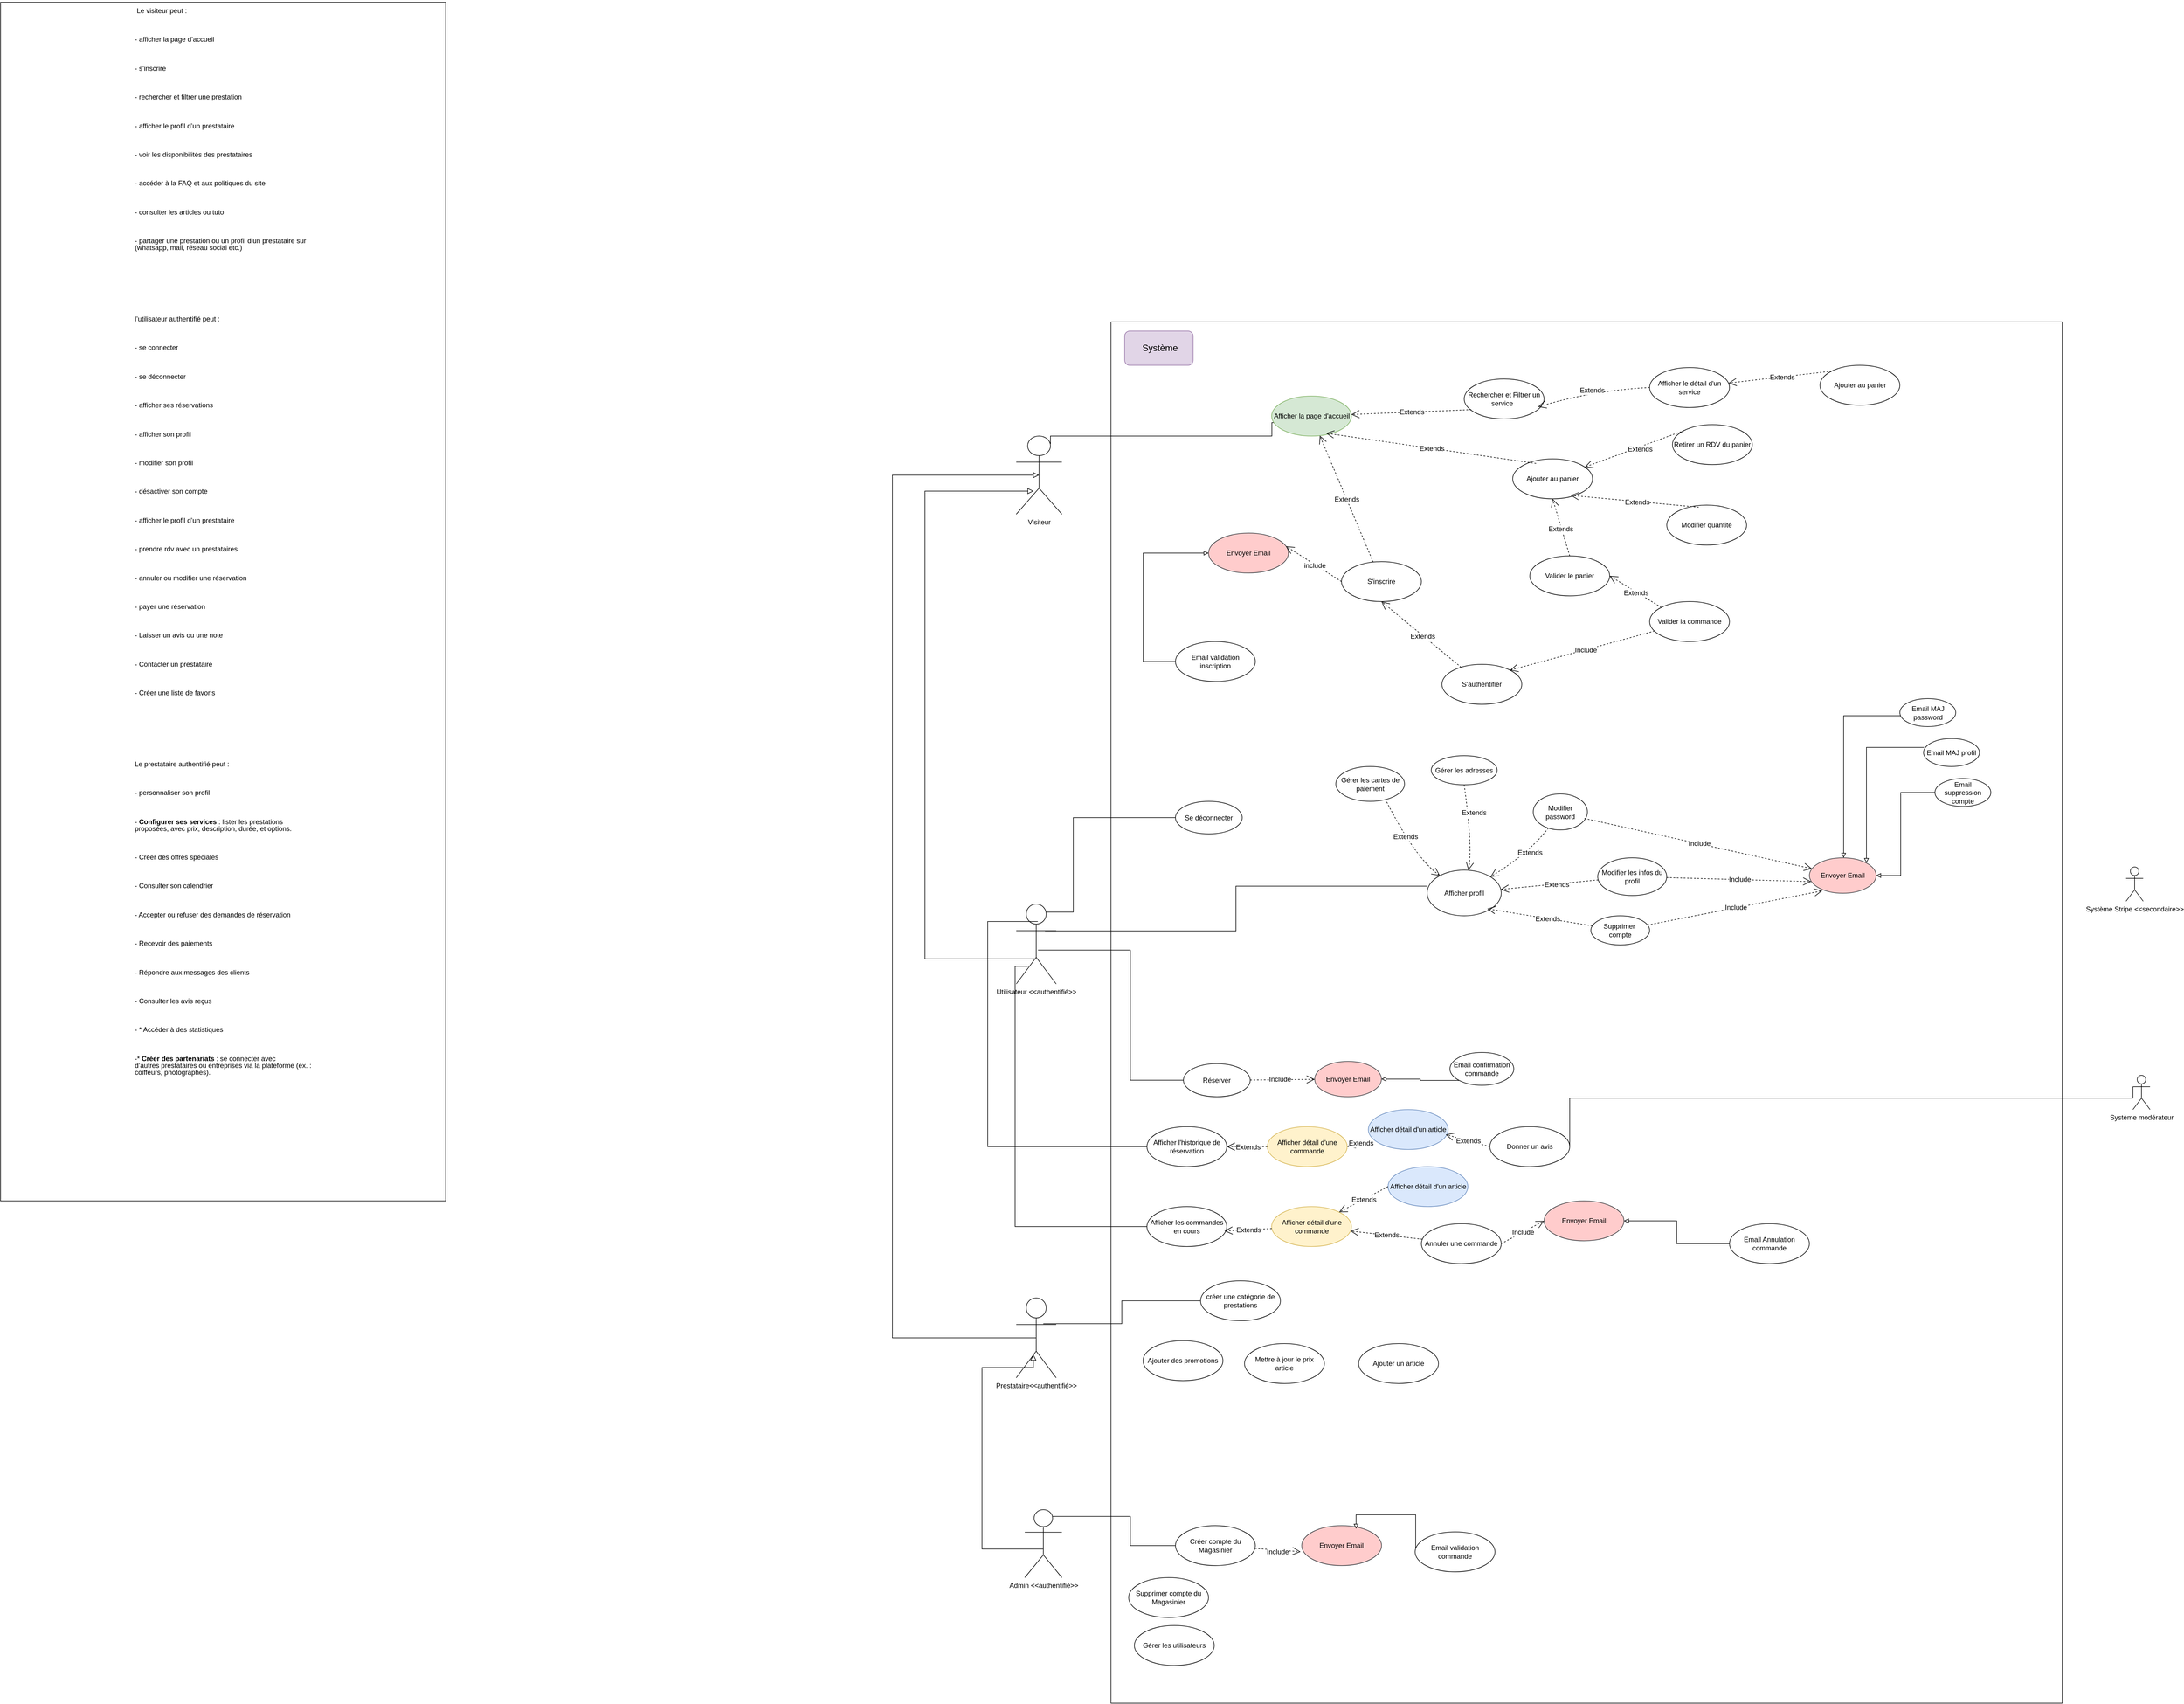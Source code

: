 <mxfile version="25.0.3">
  <diagram name="Page-1" id="6ZYqpIRizQXzz5DhEBzc">
    <mxGraphModel dx="5459" dy="2678" grid="1" gridSize="10" guides="1" tooltips="1" connect="1" arrows="1" fold="1" page="1" pageScale="1" pageWidth="827" pageHeight="1169" math="0" shadow="0">
      <root>
        <mxCell id="0" />
        <mxCell id="1" parent="0" />
        <mxCell id="JcrogjCkA5fSQEfnVnb9-1" value="Visiteur" style="shape=umlActor;verticalLabelPosition=bottom;verticalAlign=top;html=1;" parent="1" vertex="1">
          <mxGeometry x="-540" y="-400" width="80" height="137" as="geometry" />
        </mxCell>
        <mxCell id="JcrogjCkA5fSQEfnVnb9-2" style="edgeStyle=elbowEdgeStyle;rounded=0;orthogonalLoop=1;jettySize=auto;html=1;exitX=0.5;exitY=0.5;exitDx=0;exitDy=0;exitPerimeter=0;fontSize=12;startSize=8;endSize=8;endArrow=block;endFill=0;entryX=0.5;entryY=0.5;entryDx=0;entryDy=0;entryPerimeter=0;" parent="1" source="JcrogjCkA5fSQEfnVnb9-3" target="JcrogjCkA5fSQEfnVnb9-1" edge="1">
          <mxGeometry relative="1" as="geometry">
            <Array as="points">
              <mxPoint x="-757" y="259" />
            </Array>
          </mxGeometry>
        </mxCell>
        <mxCell id="JcrogjCkA5fSQEfnVnb9-3" value="Prestataire&amp;lt;&amp;lt;authentifié&amp;gt;&amp;gt;" style="shape=umlActor;verticalLabelPosition=bottom;verticalAlign=top;html=1;" parent="1" vertex="1">
          <mxGeometry x="-540" y="1110" width="70" height="140" as="geometry" />
        </mxCell>
        <mxCell id="JcrogjCkA5fSQEfnVnb9-4" value="Utilisateur &amp;lt;&amp;lt;authentifié&amp;gt;&amp;gt;" style="shape=umlActor;verticalLabelPosition=bottom;verticalAlign=top;html=1;" parent="1" vertex="1">
          <mxGeometry x="-540" y="420" width="70" height="140" as="geometry" />
        </mxCell>
        <mxCell id="JcrogjCkA5fSQEfnVnb9-5" value="Système Stripe &amp;lt;&amp;lt;secondaire&amp;gt;&amp;gt;" style="shape=umlActor;verticalLabelPosition=bottom;verticalAlign=top;html=1;" parent="1" vertex="1">
          <mxGeometry x="1405" y="355" width="30" height="60" as="geometry" />
        </mxCell>
        <mxCell id="JcrogjCkA5fSQEfnVnb9-6" value="" style="rounded=0;whiteSpace=wrap;html=1;" parent="1" vertex="1">
          <mxGeometry x="-374" y="-600" width="1667" height="2420" as="geometry" />
        </mxCell>
        <mxCell id="JcrogjCkA5fSQEfnVnb9-7" value="" style="rounded=1;whiteSpace=wrap;html=1;fillColor=#e1d5e7;strokeColor=#9673a6;" parent="1" vertex="1">
          <mxGeometry x="-350" y="-584" width="120" height="60" as="geometry" />
        </mxCell>
        <mxCell id="JcrogjCkA5fSQEfnVnb9-8" value="Système" style="text;strokeColor=none;fillColor=none;html=1;align=center;verticalAlign=middle;whiteSpace=wrap;rounded=0;fontSize=16;" parent="1" vertex="1">
          <mxGeometry x="-317.75" y="-570" width="60" height="30" as="geometry" />
        </mxCell>
        <mxCell id="JcrogjCkA5fSQEfnVnb9-9" value="" style="endArrow=none;html=1;rounded=0;fontSize=12;startSize=8;endSize=8;exitX=0.75;exitY=0.1;exitDx=0;exitDy=0;exitPerimeter=0;entryX=0.057;entryY=0.663;entryDx=0;entryDy=0;entryPerimeter=0;edgeStyle=orthogonalEdgeStyle;" parent="1" source="JcrogjCkA5fSQEfnVnb9-1" edge="1" target="JcrogjCkA5fSQEfnVnb9-14">
          <mxGeometry width="50" height="50" relative="1" as="geometry">
            <mxPoint x="299" y="77" as="sourcePoint" />
            <mxPoint x="-122" y="-265" as="targetPoint" />
            <Array as="points">
              <mxPoint x="-480" y="-400" />
              <mxPoint x="-92" y="-400" />
            </Array>
          </mxGeometry>
        </mxCell>
        <mxCell id="JcrogjCkA5fSQEfnVnb9-10" style="edgeStyle=orthogonalEdgeStyle;rounded=0;orthogonalLoop=1;jettySize=auto;html=1;exitX=0.5;exitY=0.5;exitDx=0;exitDy=0;exitPerimeter=0;fontSize=12;startSize=8;endSize=8;endArrow=block;endFill=0;entryX=0.429;entryY=0.708;entryDx=0;entryDy=0;entryPerimeter=0;" parent="1" source="JcrogjCkA5fSQEfnVnb9-11" target="JcrogjCkA5fSQEfnVnb9-3" edge="1">
          <mxGeometry relative="1" as="geometry">
            <Array as="points">
              <mxPoint x="-600" y="1550" />
              <mxPoint x="-600" y="1232" />
            </Array>
            <mxPoint x="-512" y="855" as="targetPoint" />
          </mxGeometry>
        </mxCell>
        <mxCell id="JcrogjCkA5fSQEfnVnb9-11" value="Admin &amp;lt;&amp;lt;authentifié&amp;gt;&amp;gt;" style="shape=umlActor;verticalLabelPosition=bottom;verticalAlign=top;html=1;" parent="1" vertex="1">
          <mxGeometry x="-525" y="1481" width="65" height="119" as="geometry" />
        </mxCell>
        <mxCell id="JcrogjCkA5fSQEfnVnb9-12" style="edgeStyle=elbowEdgeStyle;rounded=0;orthogonalLoop=1;jettySize=auto;html=1;exitX=0.466;exitY=0.686;exitDx=0;exitDy=0;exitPerimeter=0;entryX=0.38;entryY=0.704;entryDx=0;entryDy=0;entryPerimeter=0;fontSize=12;startSize=8;endSize=8;endArrow=block;endFill=0;" parent="1" source="JcrogjCkA5fSQEfnVnb9-4" target="JcrogjCkA5fSQEfnVnb9-1" edge="1">
          <mxGeometry relative="1" as="geometry">
            <Array as="points">
              <mxPoint x="-700" y="100" />
            </Array>
          </mxGeometry>
        </mxCell>
        <mxCell id="JcrogjCkA5fSQEfnVnb9-13" value="Rechercher et Filtrer un service&amp;nbsp;&amp;nbsp;" style="ellipse;whiteSpace=wrap;html=1;" parent="1" vertex="1">
          <mxGeometry x="245" y="-500" width="140" height="70" as="geometry" />
        </mxCell>
        <mxCell id="JcrogjCkA5fSQEfnVnb9-14" value="Afficher la page d&#39;accueil" style="ellipse;whiteSpace=wrap;html=1;fillColor=#d5e8d4;strokeColor=#82b366;" parent="1" vertex="1">
          <mxGeometry x="-92.5" y="-470" width="140" height="70" as="geometry" />
        </mxCell>
        <mxCell id="JcrogjCkA5fSQEfnVnb9-15" value="Extends" style="endArrow=open;endSize=12;dashed=1;html=1;rounded=0;fontSize=12;curved=1;exitX=0.09;exitY=0.768;exitDx=0;exitDy=0;exitPerimeter=0;" parent="1" source="JcrogjCkA5fSQEfnVnb9-13" target="JcrogjCkA5fSQEfnVnb9-14" edge="1">
          <mxGeometry x="-0.004" width="160" relative="1" as="geometry">
            <mxPoint x="62" y="-177" as="sourcePoint" />
            <mxPoint x="222" y="-177" as="targetPoint" />
            <mxPoint as="offset" />
          </mxGeometry>
        </mxCell>
        <mxCell id="JcrogjCkA5fSQEfnVnb9-16" value="Afficher le détail d&#39;un service" style="ellipse;whiteSpace=wrap;html=1;" parent="1" vertex="1">
          <mxGeometry x="570" y="-520" width="140" height="70" as="geometry" />
        </mxCell>
        <mxCell id="JcrogjCkA5fSQEfnVnb9-17" value="Extends" style="endArrow=open;endSize=12;dashed=1;html=1;rounded=0;fontSize=12;curved=1;exitX=0;exitY=0.5;exitDx=0;exitDy=0;entryX=0.926;entryY=0.698;entryDx=0;entryDy=0;entryPerimeter=0;" parent="1" source="JcrogjCkA5fSQEfnVnb9-16" target="JcrogjCkA5fSQEfnVnb9-13" edge="1">
          <mxGeometry x="0.01" width="160" relative="1" as="geometry">
            <mxPoint x="438" y="-216" as="sourcePoint" />
            <mxPoint x="315" y="-221" as="targetPoint" />
            <Array as="points">
              <mxPoint x="470" y="-480" />
            </Array>
            <mxPoint as="offset" />
          </mxGeometry>
        </mxCell>
        <mxCell id="JcrogjCkA5fSQEfnVnb9-18" value="Ajouter au panier" style="ellipse;whiteSpace=wrap;html=1;" parent="1" vertex="1">
          <mxGeometry x="868.5" y="-524" width="140" height="70" as="geometry" />
        </mxCell>
        <mxCell id="JcrogjCkA5fSQEfnVnb9-19" value="Extends" style="endArrow=open;endSize=12;dashed=1;html=1;rounded=0;fontSize=12;curved=1;exitX=0;exitY=0;exitDx=0;exitDy=0;" parent="1" source="JcrogjCkA5fSQEfnVnb9-18" target="JcrogjCkA5fSQEfnVnb9-16" edge="1">
          <mxGeometry x="-0.033" y="1" width="160" relative="1" as="geometry">
            <mxPoint x="607" y="-241" as="sourcePoint" />
            <mxPoint x="512" y="-249" as="targetPoint" />
            <mxPoint as="offset" />
          </mxGeometry>
        </mxCell>
        <mxCell id="JcrogjCkA5fSQEfnVnb9-20" value="Ajouter au panier" style="ellipse;whiteSpace=wrap;html=1;" parent="1" vertex="1">
          <mxGeometry x="330" y="-360" width="140" height="70" as="geometry" />
        </mxCell>
        <mxCell id="JcrogjCkA5fSQEfnVnb9-21" value="Extends" style="endArrow=open;endSize=12;dashed=1;html=1;rounded=0;fontSize=12;curved=1;exitX=0.293;exitY=0.114;exitDx=0;exitDy=0;exitPerimeter=0;entryX=0.682;entryY=0.929;entryDx=0;entryDy=0;entryPerimeter=0;" parent="1" source="JcrogjCkA5fSQEfnVnb9-20" target="JcrogjCkA5fSQEfnVnb9-14" edge="1">
          <mxGeometry x="-0.004" width="160" relative="1" as="geometry">
            <mxPoint x="94" y="-221" as="sourcePoint" />
            <mxPoint x="7" y="-226" as="targetPoint" />
            <mxPoint as="offset" />
          </mxGeometry>
        </mxCell>
        <mxCell id="JcrogjCkA5fSQEfnVnb9-22" value="Retirer un RDV du panier" style="ellipse;whiteSpace=wrap;html=1;" parent="1" vertex="1">
          <mxGeometry x="610" y="-420" width="140" height="70" as="geometry" />
        </mxCell>
        <mxCell id="JcrogjCkA5fSQEfnVnb9-23" value="Extends" style="endArrow=open;endSize=12;dashed=1;html=1;rounded=0;fontSize=12;curved=1;exitX=0;exitY=0;exitDx=0;exitDy=0;" parent="1" source="JcrogjCkA5fSQEfnVnb9-22" target="JcrogjCkA5fSQEfnVnb9-20" edge="1">
          <mxGeometry x="-0.093" y="4" width="160" relative="1" as="geometry">
            <mxPoint x="313" y="-135" as="sourcePoint" />
            <mxPoint x="243" y="-181" as="targetPoint" />
            <mxPoint as="offset" />
          </mxGeometry>
        </mxCell>
        <mxCell id="JcrogjCkA5fSQEfnVnb9-24" value="Modifier quantité" style="ellipse;whiteSpace=wrap;html=1;" parent="1" vertex="1">
          <mxGeometry x="600" y="-279" width="140" height="70" as="geometry" />
        </mxCell>
        <mxCell id="JcrogjCkA5fSQEfnVnb9-25" value="Extends" style="endArrow=open;endSize=12;dashed=1;html=1;rounded=0;fontSize=12;curved=1;exitX=0.4;exitY=0.053;exitDx=0;exitDy=0;entryX=0.727;entryY=0.914;entryDx=0;entryDy=0;entryPerimeter=0;exitPerimeter=0;" parent="1" source="JcrogjCkA5fSQEfnVnb9-24" target="JcrogjCkA5fSQEfnVnb9-20" edge="1">
          <mxGeometry x="-0.051" y="1" width="160" relative="1" as="geometry">
            <mxPoint x="183" y="-101" as="sourcePoint" />
            <mxPoint x="63" y="-104" as="targetPoint" />
            <mxPoint x="-1" as="offset" />
          </mxGeometry>
        </mxCell>
        <mxCell id="JcrogjCkA5fSQEfnVnb9-26" value="Valider le panier" style="ellipse;whiteSpace=wrap;html=1;" parent="1" vertex="1">
          <mxGeometry x="360" y="-190" width="140" height="70" as="geometry" />
        </mxCell>
        <mxCell id="JcrogjCkA5fSQEfnVnb9-27" value="Extends" style="endArrow=open;endSize=12;dashed=1;html=1;rounded=0;fontSize=12;curved=1;exitX=0.5;exitY=0;exitDx=0;exitDy=0;entryX=0.5;entryY=1;entryDx=0;entryDy=0;" parent="1" source="JcrogjCkA5fSQEfnVnb9-26" target="JcrogjCkA5fSQEfnVnb9-20" edge="1">
          <mxGeometry x="-0.051" y="1" width="160" relative="1" as="geometry">
            <mxPoint x="178" y="-76" as="sourcePoint" />
            <mxPoint x="-6" y="-77" as="targetPoint" />
            <mxPoint x="-1" as="offset" />
          </mxGeometry>
        </mxCell>
        <mxCell id="JcrogjCkA5fSQEfnVnb9-28" value="Valider la commande" style="ellipse;whiteSpace=wrap;html=1;" parent="1" vertex="1">
          <mxGeometry x="570" y="-110" width="140" height="70" as="geometry" />
        </mxCell>
        <mxCell id="JcrogjCkA5fSQEfnVnb9-29" value="S&#39;authentifier" style="ellipse;whiteSpace=wrap;html=1;" parent="1" vertex="1">
          <mxGeometry x="206" width="140" height="70" as="geometry" />
        </mxCell>
        <mxCell id="JcrogjCkA5fSQEfnVnb9-30" value="Extends" style="endArrow=open;endSize=12;dashed=1;html=1;rounded=0;fontSize=12;curved=1;exitX=0;exitY=0;exitDx=0;exitDy=0;entryX=1;entryY=0.5;entryDx=0;entryDy=0;" parent="1" source="JcrogjCkA5fSQEfnVnb9-28" target="JcrogjCkA5fSQEfnVnb9-26" edge="1">
          <mxGeometry x="-0.051" y="1" width="160" relative="1" as="geometry">
            <mxPoint x="261" y="-28" as="sourcePoint" />
            <mxPoint x="77" y="-29" as="targetPoint" />
            <mxPoint x="-1" as="offset" />
          </mxGeometry>
        </mxCell>
        <mxCell id="JcrogjCkA5fSQEfnVnb9-31" value="Include" style="endArrow=open;endSize=12;dashed=1;html=1;rounded=0;fontSize=12;curved=1;entryX=1;entryY=0;entryDx=0;entryDy=0;" parent="1" source="JcrogjCkA5fSQEfnVnb9-28" target="JcrogjCkA5fSQEfnVnb9-29" edge="1">
          <mxGeometry x="-0.051" y="1" width="160" relative="1" as="geometry">
            <mxPoint x="265" y="57" as="sourcePoint" />
            <mxPoint x="140" y="34" as="targetPoint" />
            <mxPoint x="-1" as="offset" />
          </mxGeometry>
        </mxCell>
        <mxCell id="JcrogjCkA5fSQEfnVnb9-32" value="S&#39;inscrire" style="ellipse;whiteSpace=wrap;html=1;" parent="1" vertex="1">
          <mxGeometry x="30" y="-180" width="140" height="70" as="geometry" />
        </mxCell>
        <mxCell id="JcrogjCkA5fSQEfnVnb9-33" value="Extends" style="endArrow=open;endSize=12;dashed=1;html=1;rounded=0;fontSize=12;curved=1;" parent="1" source="JcrogjCkA5fSQEfnVnb9-32" target="JcrogjCkA5fSQEfnVnb9-14" edge="1">
          <mxGeometry x="-0.004" width="160" relative="1" as="geometry">
            <mxPoint x="-108" y="-137" as="sourcePoint" />
            <mxPoint x="-121" y="-203" as="targetPoint" />
            <mxPoint as="offset" />
          </mxGeometry>
        </mxCell>
        <mxCell id="JcrogjCkA5fSQEfnVnb9-34" value="Extends" style="endArrow=open;endSize=12;dashed=1;html=1;rounded=0;fontSize=12;curved=1;entryX=0.5;entryY=1;entryDx=0;entryDy=0;" parent="1" source="JcrogjCkA5fSQEfnVnb9-29" target="JcrogjCkA5fSQEfnVnb9-32" edge="1">
          <mxGeometry x="-0.051" y="1" width="160" relative="1" as="geometry">
            <mxPoint x="117" y="161" as="sourcePoint" />
            <mxPoint x="-8" y="138" as="targetPoint" />
            <mxPoint x="-1" as="offset" />
          </mxGeometry>
        </mxCell>
        <mxCell id="JcrogjCkA5fSQEfnVnb9-35" value="Donner un avis" style="ellipse;whiteSpace=wrap;html=1;" parent="1" vertex="1">
          <mxGeometry x="290" y="810" width="140" height="70" as="geometry" />
        </mxCell>
        <mxCell id="JcrogjCkA5fSQEfnVnb9-36" value="Afficher détail d&#39;un article" style="ellipse;whiteSpace=wrap;html=1;fillColor=#dae8fc;strokeColor=#6c8ebf;" parent="1" vertex="1">
          <mxGeometry x="77" y="780" width="140" height="70" as="geometry" />
        </mxCell>
        <mxCell id="JcrogjCkA5fSQEfnVnb9-37" value="Afficher l&#39;historique de réservation" style="ellipse;whiteSpace=wrap;html=1;" parent="1" vertex="1">
          <mxGeometry x="-311" y="810" width="140" height="70" as="geometry" />
        </mxCell>
        <mxCell id="JcrogjCkA5fSQEfnVnb9-38" value="Afficher les commandes en cours" style="ellipse;whiteSpace=wrap;html=1;" parent="1" vertex="1">
          <mxGeometry x="-311" y="950" width="140" height="70" as="geometry" />
        </mxCell>
        <mxCell id="JcrogjCkA5fSQEfnVnb9-40" value="Envoyer Email" style="ellipse;whiteSpace=wrap;html=1;fillColor=#ffcccc;strokeColor=#36393d;" parent="1" vertex="1">
          <mxGeometry x="-203" y="-230" width="140" height="70" as="geometry" />
        </mxCell>
        <mxCell id="JcrogjCkA5fSQEfnVnb9-41" value="Email validation inscription" style="ellipse;whiteSpace=wrap;html=1;" parent="1" vertex="1">
          <mxGeometry x="-261" y="-40" width="140" height="70" as="geometry" />
        </mxCell>
        <mxCell id="JcrogjCkA5fSQEfnVnb9-42" style="edgeStyle=elbowEdgeStyle;rounded=0;orthogonalLoop=1;jettySize=auto;html=1;fontSize=12;endArrow=block;endFill=0;" parent="1" source="JcrogjCkA5fSQEfnVnb9-41" target="JcrogjCkA5fSQEfnVnb9-40" edge="1">
          <mxGeometry relative="1" as="geometry">
            <Array as="points">
              <mxPoint x="-317.5" y="-47" />
            </Array>
            <mxPoint x="-231.5" y="54" as="sourcePoint" />
            <mxPoint x="-218.5" y="-225" as="targetPoint" />
          </mxGeometry>
        </mxCell>
        <mxCell id="JcrogjCkA5fSQEfnVnb9-43" value="include" style="endArrow=open;endSize=12;dashed=1;html=1;rounded=0;fontSize=12;curved=1;entryX=0.971;entryY=0.329;entryDx=0;entryDy=0;entryPerimeter=0;exitX=0;exitY=0.5;exitDx=0;exitDy=0;" parent="1" source="JcrogjCkA5fSQEfnVnb9-32" target="JcrogjCkA5fSQEfnVnb9-40" edge="1">
          <mxGeometry x="-0.051" y="1" width="160" relative="1" as="geometry">
            <mxPoint x="-148" y="-62" as="sourcePoint" />
            <mxPoint x="-119" y="-179" as="targetPoint" />
            <mxPoint x="-1" as="offset" />
          </mxGeometry>
        </mxCell>
        <mxCell id="JcrogjCkA5fSQEfnVnb9-44" value="Se déconnecter" style="ellipse;whiteSpace=wrap;html=1;" parent="1" vertex="1">
          <mxGeometry x="-261" y="240" width="117" height="57" as="geometry" />
        </mxCell>
        <mxCell id="JcrogjCkA5fSQEfnVnb9-45" value="" style="endArrow=none;html=1;rounded=0;fontSize=12;startSize=8;endSize=8;exitX=0.75;exitY=0.1;exitDx=0;exitDy=0;exitPerimeter=0;edgeStyle=elbowEdgeStyle;" parent="1" source="JcrogjCkA5fSQEfnVnb9-4" target="JcrogjCkA5fSQEfnVnb9-44" edge="1">
          <mxGeometry width="50" height="50" relative="1" as="geometry">
            <mxPoint x="-482" y="27" as="sourcePoint" />
            <mxPoint x="-189" y="78" as="targetPoint" />
            <Array as="points">
              <mxPoint x="-440" y="420" />
            </Array>
          </mxGeometry>
        </mxCell>
        <mxCell id="JcrogjCkA5fSQEfnVnb9-46" value="Réserver" style="ellipse;whiteSpace=wrap;html=1;" parent="1" vertex="1">
          <mxGeometry x="-247" y="699.62" width="117" height="58" as="geometry" />
        </mxCell>
        <mxCell id="JcrogjCkA5fSQEfnVnb9-47" value="Envoyer Email" style="ellipse;whiteSpace=wrap;html=1;fillColor=#ffcccc;strokeColor=#36393d;" parent="1" vertex="1">
          <mxGeometry x="-17" y="695.62" width="117" height="62" as="geometry" />
        </mxCell>
        <mxCell id="JcrogjCkA5fSQEfnVnb9-48" value="Include" style="endArrow=open;endSize=12;dashed=1;html=1;rounded=0;fontSize=12;curved=1;" parent="1" source="JcrogjCkA5fSQEfnVnb9-46" target="JcrogjCkA5fSQEfnVnb9-47" edge="1">
          <mxGeometry x="-0.051" y="1" width="160" relative="1" as="geometry">
            <mxPoint x="-67" y="334" as="sourcePoint" />
            <mxPoint x="-117" y="257" as="targetPoint" />
            <mxPoint x="-1" as="offset" />
          </mxGeometry>
        </mxCell>
        <mxCell id="JcrogjCkA5fSQEfnVnb9-49" value="Email confirmation commande" style="ellipse;whiteSpace=wrap;html=1;" parent="1" vertex="1">
          <mxGeometry x="220" y="680" width="112" height="57.5" as="geometry" />
        </mxCell>
        <mxCell id="JcrogjCkA5fSQEfnVnb9-50" style="edgeStyle=elbowEdgeStyle;rounded=0;orthogonalLoop=1;jettySize=auto;html=1;fontSize=12;endArrow=block;endFill=0;exitX=0;exitY=1;exitDx=0;exitDy=0;entryX=1;entryY=0.5;entryDx=0;entryDy=0;" parent="1" source="JcrogjCkA5fSQEfnVnb9-49" target="JcrogjCkA5fSQEfnVnb9-47" edge="1">
          <mxGeometry relative="1" as="geometry">
            <Array as="points" />
            <mxPoint x="-31" y="394" as="sourcePoint" />
            <mxPoint x="-52" y="308" as="targetPoint" />
          </mxGeometry>
        </mxCell>
        <mxCell id="JcrogjCkA5fSQEfnVnb9-51" value="" style="endArrow=none;html=1;rounded=0;edgeStyle=elbowEdgeStyle;exitX=0.546;exitY=0.576;exitDx=0;exitDy=0;exitPerimeter=0;" parent="1" source="JcrogjCkA5fSQEfnVnb9-4" target="JcrogjCkA5fSQEfnVnb9-46" edge="1">
          <mxGeometry width="50" height="50" relative="1" as="geometry">
            <mxPoint x="-481" y="18.5" as="sourcePoint" />
            <mxPoint x="140" y="461.5" as="targetPoint" />
            <Array as="points">
              <mxPoint x="-340" y="580" />
            </Array>
          </mxGeometry>
        </mxCell>
        <mxCell id="JcrogjCkA5fSQEfnVnb9-52" value="" style="endArrow=none;html=1;rounded=0;exitX=0.54;exitY=0.218;exitDx=0;exitDy=0;exitPerimeter=0;edgeStyle=elbowEdgeStyle;" parent="1" source="JcrogjCkA5fSQEfnVnb9-4" target="JcrogjCkA5fSQEfnVnb9-37" edge="1">
          <mxGeometry width="50" height="50" relative="1" as="geometry">
            <mxPoint x="-511" y="178" as="sourcePoint" />
            <mxPoint x="-296" y="354.5" as="targetPoint" />
            <Array as="points">
              <mxPoint x="-590" y="660" />
            </Array>
          </mxGeometry>
        </mxCell>
        <mxCell id="JcrogjCkA5fSQEfnVnb9-53" value="Afficher détail d&#39;une commande" style="ellipse;whiteSpace=wrap;html=1;fillColor=#fff2cc;strokeColor=#d6b656;" parent="1" vertex="1">
          <mxGeometry x="-100" y="810" width="140" height="70" as="geometry" />
        </mxCell>
        <mxCell id="JcrogjCkA5fSQEfnVnb9-54" value="Extends" style="endArrow=open;endSize=12;dashed=1;html=1;rounded=0;fontSize=12;curved=1;" parent="1" source="JcrogjCkA5fSQEfnVnb9-53" target="JcrogjCkA5fSQEfnVnb9-37" edge="1">
          <mxGeometry x="-0.051" y="1" width="160" relative="1" as="geometry">
            <mxPoint x="-46" y="542" as="sourcePoint" />
            <mxPoint x="-96" y="465" as="targetPoint" />
            <mxPoint x="-1" as="offset" />
          </mxGeometry>
        </mxCell>
        <mxCell id="JcrogjCkA5fSQEfnVnb9-55" value="Extends" style="endArrow=open;endSize=12;dashed=1;html=1;rounded=0;fontSize=12;curved=1;entryX=1;entryY=0.5;entryDx=0;entryDy=0;" parent="1" source="JcrogjCkA5fSQEfnVnb9-36" target="JcrogjCkA5fSQEfnVnb9-53" edge="1">
          <mxGeometry x="0.012" width="160" relative="1" as="geometry">
            <mxPoint x="182" y="320" as="sourcePoint" />
            <mxPoint x="101" y="320" as="targetPoint" />
            <mxPoint x="1" as="offset" />
          </mxGeometry>
        </mxCell>
        <mxCell id="JcrogjCkA5fSQEfnVnb9-56" value="Extends" style="endArrow=open;endSize=12;dashed=1;html=1;rounded=0;fontSize=12;curved=1;entryX=0.969;entryY=0.626;entryDx=0;entryDy=0;exitX=0;exitY=0.5;exitDx=0;exitDy=0;entryPerimeter=0;" parent="1" source="JcrogjCkA5fSQEfnVnb9-35" target="JcrogjCkA5fSQEfnVnb9-36" edge="1">
          <mxGeometry x="-0.012" width="160" relative="1" as="geometry">
            <mxPoint x="397" y="330" as="sourcePoint" />
            <mxPoint x="316" y="330" as="targetPoint" />
            <mxPoint as="offset" />
          </mxGeometry>
        </mxCell>
        <mxCell id="JcrogjCkA5fSQEfnVnb9-57" value="" style="endArrow=none;html=1;rounded=0;exitX=0.292;exitY=0.779;exitDx=0;exitDy=0;exitPerimeter=0;edgeStyle=elbowEdgeStyle;" parent="1" source="JcrogjCkA5fSQEfnVnb9-4" target="JcrogjCkA5fSQEfnVnb9-38" edge="1">
          <mxGeometry width="50" height="50" relative="1" as="geometry">
            <mxPoint x="-541" y="72" as="sourcePoint" />
            <mxPoint x="-323" y="381" as="targetPoint" />
            <Array as="points">
              <mxPoint x="-542" y="224" />
            </Array>
          </mxGeometry>
        </mxCell>
        <mxCell id="JcrogjCkA5fSQEfnVnb9-58" value="Afficher détail d&#39;une commande" style="ellipse;whiteSpace=wrap;html=1;fillColor=#fff2cc;strokeColor=#d6b656;" parent="1" vertex="1">
          <mxGeometry x="-92.5" y="950" width="140" height="70" as="geometry" />
        </mxCell>
        <mxCell id="JcrogjCkA5fSQEfnVnb9-59" value="Extends" style="endArrow=open;endSize=12;dashed=1;html=1;rounded=0;fontSize=12;curved=1;entryX=0.971;entryY=0.61;entryDx=0;entryDy=0;entryPerimeter=0;" parent="1" source="JcrogjCkA5fSQEfnVnb9-58" target="JcrogjCkA5fSQEfnVnb9-38" edge="1">
          <mxGeometry x="-0.012" width="160" relative="1" as="geometry">
            <mxPoint x="-58" y="439" as="sourcePoint" />
            <mxPoint x="-139" y="439" as="targetPoint" />
            <mxPoint as="offset" />
          </mxGeometry>
        </mxCell>
        <mxCell id="JcrogjCkA5fSQEfnVnb9-60" value="Afficher détail d&#39;un article" style="ellipse;whiteSpace=wrap;html=1;fillColor=#dae8fc;strokeColor=#6c8ebf;" parent="1" vertex="1">
          <mxGeometry x="111.5" y="880" width="140" height="70" as="geometry" />
        </mxCell>
        <mxCell id="JcrogjCkA5fSQEfnVnb9-61" value="Extends" style="endArrow=open;endSize=12;dashed=1;html=1;rounded=0;fontSize=12;curved=1;exitX=0;exitY=0.5;exitDx=0;exitDy=0;" parent="1" source="JcrogjCkA5fSQEfnVnb9-60" target="JcrogjCkA5fSQEfnVnb9-58" edge="1">
          <mxGeometry x="0.012" width="160" relative="1" as="geometry">
            <mxPoint x="152" y="453.09" as="sourcePoint" />
            <mxPoint x="71" y="453.09" as="targetPoint" />
            <mxPoint x="1" as="offset" />
          </mxGeometry>
        </mxCell>
        <mxCell id="JcrogjCkA5fSQEfnVnb9-62" value="Annuler une commande" style="ellipse;whiteSpace=wrap;html=1;" parent="1" vertex="1">
          <mxGeometry x="170" y="980" width="140" height="70" as="geometry" />
        </mxCell>
        <mxCell id="JcrogjCkA5fSQEfnVnb9-63" value="Extends" style="endArrow=open;endSize=12;dashed=1;html=1;rounded=0;fontSize=12;curved=1;" parent="1" source="JcrogjCkA5fSQEfnVnb9-62" target="JcrogjCkA5fSQEfnVnb9-58" edge="1">
          <mxGeometry x="0.012" width="160" relative="1" as="geometry">
            <mxPoint x="147" y="525" as="sourcePoint" />
            <mxPoint x="53" y="519" as="targetPoint" />
            <mxPoint x="1" as="offset" />
          </mxGeometry>
        </mxCell>
        <mxCell id="JcrogjCkA5fSQEfnVnb9-64" value="Envoyer Email" style="ellipse;whiteSpace=wrap;html=1;fillColor=#ffcccc;strokeColor=#36393d;" parent="1" vertex="1">
          <mxGeometry x="385" y="940" width="140" height="70" as="geometry" />
        </mxCell>
        <mxCell id="JcrogjCkA5fSQEfnVnb9-65" value="Include" style="endArrow=open;endSize=12;dashed=1;html=1;rounded=0;fontSize=12;curved=1;exitX=1;exitY=0.5;exitDx=0;exitDy=0;entryX=0;entryY=0.5;entryDx=0;entryDy=0;" parent="1" source="JcrogjCkA5fSQEfnVnb9-62" target="JcrogjCkA5fSQEfnVnb9-64" edge="1">
          <mxGeometry x="0.029" width="160" relative="1" as="geometry">
            <mxPoint x="268" y="547" as="sourcePoint" />
            <mxPoint x="330" y="548" as="targetPoint" />
            <mxPoint as="offset" />
            <Array as="points" />
          </mxGeometry>
        </mxCell>
        <mxCell id="JcrogjCkA5fSQEfnVnb9-66" value="Email Annulation commande" style="ellipse;whiteSpace=wrap;html=1;" parent="1" vertex="1">
          <mxGeometry x="710" y="980" width="140" height="70" as="geometry" />
        </mxCell>
        <mxCell id="JcrogjCkA5fSQEfnVnb9-67" style="edgeStyle=elbowEdgeStyle;rounded=0;orthogonalLoop=1;jettySize=auto;html=1;fontSize=12;endArrow=block;endFill=0;" parent="1" source="JcrogjCkA5fSQEfnVnb9-66" target="JcrogjCkA5fSQEfnVnb9-64" edge="1">
          <mxGeometry relative="1" as="geometry">
            <Array as="points" />
            <mxPoint x="445" y="432" as="sourcePoint" />
            <mxPoint x="377" y="433" as="targetPoint" />
          </mxGeometry>
        </mxCell>
        <mxCell id="JcrogjCkA5fSQEfnVnb9-68" value="Afficher profil" style="ellipse;whiteSpace=wrap;html=1;" parent="1" vertex="1">
          <mxGeometry x="180" y="360.5" width="130" height="80" as="geometry" />
        </mxCell>
        <mxCell id="JcrogjCkA5fSQEfnVnb9-69" value="" style="endArrow=none;html=1;rounded=0;fontSize=12;startSize=8;endSize=8;exitX=0.72;exitY=0.336;exitDx=0;exitDy=0;exitPerimeter=0;edgeStyle=elbowEdgeStyle;entryX=-0.005;entryY=0.351;entryDx=0;entryDy=0;entryPerimeter=0;" parent="1" source="JcrogjCkA5fSQEfnVnb9-4" target="JcrogjCkA5fSQEfnVnb9-68" edge="1">
          <mxGeometry width="50" height="50" relative="1" as="geometry">
            <mxPoint x="-475" y="54" as="sourcePoint" />
            <mxPoint x="-272" y="117" as="targetPoint" />
            <Array as="points" />
          </mxGeometry>
        </mxCell>
        <mxCell id="JcrogjCkA5fSQEfnVnb9-70" value="Modifier les infos du profil" style="ellipse;whiteSpace=wrap;html=1;" parent="1" vertex="1">
          <mxGeometry x="479" y="339" width="121" height="66" as="geometry" />
        </mxCell>
        <mxCell id="JcrogjCkA5fSQEfnVnb9-71" value="Modifier password" style="ellipse;whiteSpace=wrap;html=1;" parent="1" vertex="1">
          <mxGeometry x="366" y="227" width="95" height="63" as="geometry" />
        </mxCell>
        <mxCell id="JcrogjCkA5fSQEfnVnb9-72" value="Extends" style="endArrow=open;endSize=12;dashed=1;html=1;rounded=0;fontSize=12;curved=1;" parent="1" source="JcrogjCkA5fSQEfnVnb9-71" target="JcrogjCkA5fSQEfnVnb9-68" edge="1">
          <mxGeometry x="-0.198" width="160" relative="1" as="geometry">
            <mxPoint x="-102" y="133" as="sourcePoint" />
            <mxPoint x="320" y="350" as="targetPoint" />
            <mxPoint as="offset" />
            <Array as="points">
              <mxPoint x="360" y="330" />
            </Array>
          </mxGeometry>
        </mxCell>
        <mxCell id="JcrogjCkA5fSQEfnVnb9-73" value="Extends" style="endArrow=open;endSize=12;dashed=1;html=1;rounded=0;fontSize=12;curved=1;" parent="1" source="JcrogjCkA5fSQEfnVnb9-70" target="JcrogjCkA5fSQEfnVnb9-68" edge="1">
          <mxGeometry x="-0.148" y="1" width="160" relative="1" as="geometry">
            <mxPoint x="-137" y="110" as="sourcePoint" />
            <mxPoint x="-188" y="140" as="targetPoint" />
            <mxPoint as="offset" />
          </mxGeometry>
        </mxCell>
        <mxCell id="JcrogjCkA5fSQEfnVnb9-74" value="Supprimer&amp;nbsp; compte" style="ellipse;whiteSpace=wrap;html=1;" parent="1" vertex="1">
          <mxGeometry x="467" y="440.5" width="103" height="51" as="geometry" />
        </mxCell>
        <mxCell id="JcrogjCkA5fSQEfnVnb9-75" value="Extends" style="endArrow=open;endSize=12;dashed=1;html=1;rounded=0;fontSize=12;curved=1;entryX=0.812;entryY=0.847;entryDx=0;entryDy=0;entryPerimeter=0;" parent="1" source="JcrogjCkA5fSQEfnVnb9-74" target="JcrogjCkA5fSQEfnVnb9-68" edge="1">
          <mxGeometry x="-0.148" y="1" width="160" relative="1" as="geometry">
            <mxPoint x="-73" y="143" as="sourcePoint" />
            <mxPoint x="-167" y="167" as="targetPoint" />
            <mxPoint as="offset" />
          </mxGeometry>
        </mxCell>
        <mxCell id="JcrogjCkA5fSQEfnVnb9-76" value="Envoyer Email" style="ellipse;whiteSpace=wrap;html=1;fillColor=#ffcccc;strokeColor=#36393d;" parent="1" vertex="1">
          <mxGeometry x="850" y="339" width="117" height="62" as="geometry" />
        </mxCell>
        <mxCell id="JcrogjCkA5fSQEfnVnb9-77" value="Include" style="endArrow=open;endSize=12;dashed=1;html=1;rounded=0;fontSize=12;curved=1;exitX=0.945;exitY=0.681;exitDx=0;exitDy=0;exitPerimeter=0;" parent="1" source="JcrogjCkA5fSQEfnVnb9-71" target="JcrogjCkA5fSQEfnVnb9-76" edge="1">
          <mxGeometry x="0.01" width="160" relative="1" as="geometry">
            <mxPoint x="44" y="107" as="sourcePoint" />
            <mxPoint x="-19" y="136" as="targetPoint" />
            <mxPoint as="offset" />
          </mxGeometry>
        </mxCell>
        <mxCell id="JcrogjCkA5fSQEfnVnb9-78" value="Include" style="endArrow=open;endSize=12;dashed=1;html=1;rounded=0;fontSize=12;curved=1;entryX=0.026;entryY=0.672;entryDx=0;entryDy=0;entryPerimeter=0;" parent="1" source="JcrogjCkA5fSQEfnVnb9-70" target="JcrogjCkA5fSQEfnVnb9-76" edge="1">
          <mxGeometry x="0.01" width="160" relative="1" as="geometry">
            <mxPoint x="-19" y="157" as="sourcePoint" />
            <mxPoint x="189" y="202" as="targetPoint" />
            <mxPoint as="offset" />
          </mxGeometry>
        </mxCell>
        <mxCell id="JcrogjCkA5fSQEfnVnb9-79" value="Include" style="endArrow=open;endSize=12;dashed=1;html=1;rounded=0;fontSize=12;curved=1;entryX=0.192;entryY=0.932;entryDx=0;entryDy=0;entryPerimeter=0;" parent="1" source="JcrogjCkA5fSQEfnVnb9-74" target="JcrogjCkA5fSQEfnVnb9-76" edge="1">
          <mxGeometry x="0.01" width="160" relative="1" as="geometry">
            <mxPoint x="19" y="175" as="sourcePoint" />
            <mxPoint x="142" y="159" as="targetPoint" />
            <mxPoint as="offset" />
          </mxGeometry>
        </mxCell>
        <mxCell id="JcrogjCkA5fSQEfnVnb9-80" value="Email MAJ password" style="ellipse;whiteSpace=wrap;html=1;" parent="1" vertex="1">
          <mxGeometry x="1008.5" y="60" width="98" height="49" as="geometry" />
        </mxCell>
        <mxCell id="JcrogjCkA5fSQEfnVnb9-81" value="Email MAJ profil" style="ellipse;whiteSpace=wrap;html=1;" parent="1" vertex="1">
          <mxGeometry x="1050" y="130" width="98" height="49" as="geometry" />
        </mxCell>
        <mxCell id="JcrogjCkA5fSQEfnVnb9-82" value="Email suppression compte" style="ellipse;whiteSpace=wrap;html=1;" parent="1" vertex="1">
          <mxGeometry x="1070" y="200" width="98" height="49" as="geometry" />
        </mxCell>
        <mxCell id="JcrogjCkA5fSQEfnVnb9-83" style="edgeStyle=elbowEdgeStyle;rounded=0;orthogonalLoop=1;jettySize=auto;html=1;fontSize=12;endArrow=block;endFill=0;" parent="1" source="JcrogjCkA5fSQEfnVnb9-80" target="JcrogjCkA5fSQEfnVnb9-76" edge="1">
          <mxGeometry relative="1" as="geometry">
            <Array as="points">
              <mxPoint x="910" y="90" />
            </Array>
            <mxPoint x="368" y="120" as="sourcePoint" />
            <mxPoint x="249" y="202" as="targetPoint" />
          </mxGeometry>
        </mxCell>
        <mxCell id="JcrogjCkA5fSQEfnVnb9-84" style="edgeStyle=elbowEdgeStyle;rounded=0;orthogonalLoop=1;jettySize=auto;html=1;fontSize=12;endArrow=block;endFill=0;exitX=0.01;exitY=0.316;exitDx=0;exitDy=0;exitPerimeter=0;entryX=1;entryY=0;entryDx=0;entryDy=0;" parent="1" source="JcrogjCkA5fSQEfnVnb9-81" target="JcrogjCkA5fSQEfnVnb9-76" edge="1">
          <mxGeometry relative="1" as="geometry">
            <Array as="points">
              <mxPoint x="950" y="240" />
            </Array>
            <mxPoint x="292" y="187" as="sourcePoint" />
            <mxPoint x="242" y="197" as="targetPoint" />
          </mxGeometry>
        </mxCell>
        <mxCell id="JcrogjCkA5fSQEfnVnb9-85" style="edgeStyle=elbowEdgeStyle;rounded=0;orthogonalLoop=1;jettySize=auto;html=1;fontSize=12;endArrow=block;endFill=0;entryX=1;entryY=0.5;entryDx=0;entryDy=0;exitX=0;exitY=0.5;exitDx=0;exitDy=0;" parent="1" source="JcrogjCkA5fSQEfnVnb9-82" target="JcrogjCkA5fSQEfnVnb9-76" edge="1">
          <mxGeometry relative="1" as="geometry">
            <Array as="points">
              <mxPoint x="1010" y="290" />
            </Array>
            <mxPoint x="302" y="226" as="sourcePoint" />
            <mxPoint x="229" y="218" as="targetPoint" />
          </mxGeometry>
        </mxCell>
        <mxCell id="JcrogjCkA5fSQEfnVnb9-86" style="edgeStyle=none;curved=1;rounded=0;orthogonalLoop=1;jettySize=auto;html=1;exitX=0.5;exitY=1;exitDx=0;exitDy=0;fontSize=12;startSize=8;endSize=8;" parent="1" source="JcrogjCkA5fSQEfnVnb9-58" target="JcrogjCkA5fSQEfnVnb9-58" edge="1">
          <mxGeometry relative="1" as="geometry" />
        </mxCell>
        <mxCell id="JcrogjCkA5fSQEfnVnb9-87" value="Gérer les cartes de paiement" style="ellipse;whiteSpace=wrap;html=1;" parent="1" vertex="1">
          <mxGeometry x="20" y="179" width="120.5" height="61" as="geometry" />
        </mxCell>
        <mxCell id="JcrogjCkA5fSQEfnVnb9-88" value="Gérer les adresses" style="ellipse;whiteSpace=wrap;html=1;" parent="1" vertex="1">
          <mxGeometry x="187.25" y="160" width="115.5" height="51" as="geometry" />
        </mxCell>
        <mxCell id="JcrogjCkA5fSQEfnVnb9-89" value="Extends" style="endArrow=open;endSize=12;dashed=1;html=1;rounded=0;fontSize=12;curved=1;exitX=0.74;exitY=1.017;exitDx=0;exitDy=0;exitPerimeter=0;" parent="1" source="JcrogjCkA5fSQEfnVnb9-87" target="JcrogjCkA5fSQEfnVnb9-68" edge="1">
          <mxGeometry x="-0.148" y="1" width="160" relative="1" as="geometry">
            <mxPoint x="-162" y="248" as="sourcePoint" />
            <mxPoint x="-225" y="216" as="targetPoint" />
            <mxPoint as="offset" />
            <Array as="points">
              <mxPoint x="160" y="340" />
            </Array>
          </mxGeometry>
        </mxCell>
        <mxCell id="JcrogjCkA5fSQEfnVnb9-90" value="Extends" style="endArrow=open;endSize=12;dashed=1;html=1;rounded=0;fontSize=12;curved=1;exitX=0.5;exitY=1;exitDx=0;exitDy=0;" parent="1" source="JcrogjCkA5fSQEfnVnb9-88" target="JcrogjCkA5fSQEfnVnb9-68" edge="1">
          <mxGeometry x="-0.335" y="10" width="160" relative="1" as="geometry">
            <mxPoint x="-238" y="273" as="sourcePoint" />
            <mxPoint x="-198" y="211" as="targetPoint" />
            <mxPoint as="offset" />
            <Array as="points">
              <mxPoint x="260" y="320" />
            </Array>
          </mxGeometry>
        </mxCell>
        <mxCell id="JcrogjCkA5fSQEfnVnb9-91" value="créer une catégorie de prestations" style="ellipse;whiteSpace=wrap;html=1;" parent="1" vertex="1">
          <mxGeometry x="-217" y="1080" width="140" height="70" as="geometry" />
        </mxCell>
        <mxCell id="JcrogjCkA5fSQEfnVnb9-92" value="Créer compte du Magasinier" style="ellipse;whiteSpace=wrap;html=1;" parent="1" vertex="1">
          <mxGeometry x="-261" y="1509" width="140" height="70" as="geometry" />
        </mxCell>
        <mxCell id="JcrogjCkA5fSQEfnVnb9-93" value="" style="endArrow=none;html=1;rounded=0;edgeStyle=elbowEdgeStyle;exitX=0.677;exitY=0.322;exitDx=0;exitDy=0;exitPerimeter=0;" parent="1" source="JcrogjCkA5fSQEfnVnb9-3" target="JcrogjCkA5fSQEfnVnb9-91" edge="1">
          <mxGeometry width="50" height="50" relative="1" as="geometry">
            <mxPoint x="-424" y="844" as="sourcePoint" />
            <mxPoint x="-225" y="1113" as="targetPoint" />
            <Array as="points" />
          </mxGeometry>
        </mxCell>
        <mxCell id="JcrogjCkA5fSQEfnVnb9-94" value="" style="endArrow=none;html=1;rounded=0;edgeStyle=elbowEdgeStyle;exitX=0.75;exitY=0.1;exitDx=0;exitDy=0;exitPerimeter=0;entryX=0;entryY=0.5;entryDx=0;entryDy=0;" parent="1" source="JcrogjCkA5fSQEfnVnb9-11" target="JcrogjCkA5fSQEfnVnb9-92" edge="1">
          <mxGeometry width="50" height="50" relative="1" as="geometry">
            <mxPoint x="-439" y="1018" as="sourcePoint" />
            <mxPoint x="-258" y="1048" as="targetPoint" />
            <Array as="points">
              <mxPoint x="-340" y="1520" />
            </Array>
          </mxGeometry>
        </mxCell>
        <mxCell id="JcrogjCkA5fSQEfnVnb9-95" value="Ajouter un article" style="ellipse;whiteSpace=wrap;html=1;" parent="1" vertex="1">
          <mxGeometry x="60" y="1190" width="140" height="70" as="geometry" />
        </mxCell>
        <mxCell id="JcrogjCkA5fSQEfnVnb9-96" value="Mettre à jour le prix article" style="ellipse;whiteSpace=wrap;html=1;" parent="1" vertex="1">
          <mxGeometry x="-140" y="1190" width="140" height="70" as="geometry" />
        </mxCell>
        <mxCell id="JcrogjCkA5fSQEfnVnb9-97" value="Ajouter des promotions" style="ellipse;whiteSpace=wrap;html=1;" parent="1" vertex="1">
          <mxGeometry x="-317.75" y="1185" width="140" height="70" as="geometry" />
        </mxCell>
        <mxCell id="JcrogjCkA5fSQEfnVnb9-98" value="Supprimer compte du Magasinier" style="ellipse;whiteSpace=wrap;html=1;" parent="1" vertex="1">
          <mxGeometry x="-343" y="1600" width="140" height="70" as="geometry" />
        </mxCell>
        <mxCell id="JcrogjCkA5fSQEfnVnb9-99" value="Envoyer Email" style="ellipse;whiteSpace=wrap;html=1;fillColor=#ffcccc;strokeColor=#36393d;" parent="1" vertex="1">
          <mxGeometry x="-39.75" y="1509" width="140" height="70" as="geometry" />
        </mxCell>
        <mxCell id="JcrogjCkA5fSQEfnVnb9-100" value="Gérer les utilisateurs" style="ellipse;whiteSpace=wrap;html=1;" parent="1" vertex="1">
          <mxGeometry x="-333" y="1684" width="140" height="70" as="geometry" />
        </mxCell>
        <mxCell id="JcrogjCkA5fSQEfnVnb9-101" value="Include" style="endArrow=open;endSize=12;dashed=1;html=1;rounded=0;fontSize=12;curved=1;entryX=-0.015;entryY=0.653;entryDx=0;entryDy=0;entryPerimeter=0;" parent="1" source="JcrogjCkA5fSQEfnVnb9-92" target="JcrogjCkA5fSQEfnVnb9-99" edge="1">
          <mxGeometry y="-3" width="160" relative="1" as="geometry">
            <mxPoint x="-123" y="1021.29" as="sourcePoint" />
            <mxPoint x="-43" y="1021.29" as="targetPoint" />
            <mxPoint as="offset" />
            <Array as="points" />
          </mxGeometry>
        </mxCell>
        <mxCell id="JcrogjCkA5fSQEfnVnb9-102" value="Email validation commande" style="ellipse;whiteSpace=wrap;html=1;" parent="1" vertex="1">
          <mxGeometry x="159" y="1520" width="140" height="70" as="geometry" />
        </mxCell>
        <mxCell id="JcrogjCkA5fSQEfnVnb9-103" style="edgeStyle=elbowEdgeStyle;rounded=0;orthogonalLoop=1;jettySize=auto;html=1;fontSize=12;endArrow=block;endFill=0;entryX=0.681;entryY=0.078;entryDx=0;entryDy=0;entryPerimeter=0;" parent="1" source="JcrogjCkA5fSQEfnVnb9-102" target="JcrogjCkA5fSQEfnVnb9-99" edge="1">
          <mxGeometry relative="1" as="geometry">
            <Array as="points">
              <mxPoint x="160" y="1490" />
            </Array>
            <mxPoint x="254" y="929" as="sourcePoint" />
            <mxPoint x="64" y="946" as="targetPoint" />
          </mxGeometry>
        </mxCell>
        <mxCell id="JcrogjCkA5fSQEfnVnb9-104" value="Système modérateur" style="shape=umlActor;verticalLabelPosition=bottom;verticalAlign=top;html=1;" parent="1" vertex="1">
          <mxGeometry x="1417" y="720" width="30" height="60" as="geometry" />
        </mxCell>
        <mxCell id="JcrogjCkA5fSQEfnVnb9-105" value="" style="endArrow=none;html=1;rounded=0;exitX=1;exitY=0.5;exitDx=0;exitDy=0;entryX=0;entryY=0.333;entryDx=0;entryDy=0;entryPerimeter=0;edgeStyle=elbowEdgeStyle;elbow=vertical;" parent="1" source="JcrogjCkA5fSQEfnVnb9-35" target="JcrogjCkA5fSQEfnVnb9-104" edge="1">
          <mxGeometry width="50" height="50" relative="1" as="geometry">
            <mxPoint x="-158" y="576" as="sourcePoint" />
            <mxPoint x="1485" y="543" as="targetPoint" />
            <Array as="points">
              <mxPoint x="930" y="760" />
            </Array>
          </mxGeometry>
        </mxCell>
        <mxCell id="0VXXz9JsmSmNUR_kG7N2-2" value="&lt;p style=&quot;line-height: 100%; margin-bottom: 0cm&quot; align=&quot;left&quot; class=&quot;western&quot;&gt;&amp;nbsp;Le visiteur peut&amp;nbsp;: &lt;br/&gt;&lt;/p&gt;&lt;br/&gt;&lt;p style=&quot;line-height: 100%; margin-bottom: 0cm&quot; align=&quot;left&quot; class=&quot;western&quot;&gt;&lt;br/&gt;- afficher la page d’accueil&lt;/p&gt;&lt;br/&gt;&lt;p style=&quot;line-height: 100%; margin-bottom: 0cm&quot; align=&quot;left&quot; class=&quot;western&quot;&gt;&lt;br/&gt;- s’inscrire&lt;/p&gt;&lt;br/&gt;&lt;p style=&quot;line-height: 100%; margin-bottom: 0cm&quot; align=&quot;left&quot; class=&quot;western&quot;&gt;&lt;br/&gt;- rechercher et filtrer une prestation&lt;/p&gt;&lt;br/&gt;&lt;p style=&quot;line-height: 100%; margin-bottom: 0cm&quot; align=&quot;left&quot; class=&quot;western&quot;&gt;&lt;br/&gt;- afficher le profil d’un prestataire&lt;/p&gt;&lt;br/&gt;&lt;p style=&quot;line-height: 100%; margin-bottom: 0cm&quot; align=&quot;left&quot; class=&quot;western&quot;&gt;&lt;br/&gt;- voir les disponibilités des prestataires&lt;/p&gt;&lt;br/&gt;&lt;p style=&quot;line-height: 100%; margin-bottom: 0cm&quot; align=&quot;left&quot; class=&quot;western&quot;&gt;&lt;br/&gt;- accéder à la FAQ et aux politiques du site&lt;/p&gt;&lt;br/&gt;&lt;p style=&quot;line-height: 100%; margin-bottom: 0cm&quot; align=&quot;left&quot; class=&quot;western&quot;&gt;&lt;br/&gt;- consulter les articles ou tuto&lt;/p&gt;&lt;br/&gt;&lt;p style=&quot;line-height: 100%; margin-bottom: 0cm&quot; align=&quot;left&quot; class=&quot;western&quot;&gt;&lt;br/&gt;- partager une prestation ou un profil d’un prestataire sur&lt;br/&gt;(whatsapp, mail, réseau social etc.)&lt;/p&gt;&lt;br/&gt;&lt;p style=&quot;line-height: 100%; margin-bottom: 0cm&quot; align=&quot;left&quot; class=&quot;western&quot;&gt;&lt;br/&gt;&lt;br&gt;&lt;br/&gt;&lt;br/&gt;&lt;/p&gt;&lt;br/&gt;&lt;p style=&quot;line-height: 100%; margin-bottom: 0cm&quot; align=&quot;left&quot; class=&quot;western&quot;&gt;&lt;br/&gt;l’utilisateur authentifié&amp;nbsp;peut : &lt;br/&gt;&lt;/p&gt;&lt;br/&gt;&lt;p style=&quot;line-height: 100%; margin-bottom: 0cm&quot; align=&quot;left&quot; class=&quot;western&quot;&gt;&lt;br/&gt;- se connecter&lt;/p&gt;&lt;br/&gt;&lt;p style=&quot;line-height: 100%; margin-bottom: 0cm&quot; align=&quot;left&quot; class=&quot;western&quot;&gt;&lt;br/&gt;- se déconnecter&lt;/p&gt;&lt;br/&gt;&lt;p style=&quot;line-height: 100%; margin-bottom: 0cm&quot; align=&quot;left&quot; class=&quot;western&quot;&gt;&lt;br/&gt;- afficher ses réservations&lt;/p&gt;&lt;br/&gt;&lt;p style=&quot;line-height: 100%; margin-bottom: 0cm&quot; align=&quot;left&quot; class=&quot;western&quot;&gt;&lt;br/&gt;- afficher son profil&lt;/p&gt;&lt;br/&gt;&lt;p style=&quot;line-height: 100%; margin-bottom: 0cm&quot; align=&quot;left&quot; class=&quot;western&quot;&gt;&lt;br/&gt;- modifier son profil&lt;/p&gt;&lt;br/&gt;&lt;p style=&quot;line-height: 100%; margin-bottom: 0cm&quot; align=&quot;left&quot; class=&quot;western&quot;&gt;&lt;br/&gt;- désactiver son compte&lt;/p&gt;&lt;br/&gt;&lt;p style=&quot;line-height: 100%; margin-bottom: 0cm&quot; align=&quot;left&quot; class=&quot;western&quot;&gt;&lt;br/&gt;- afficher le profil d’un prestataire&lt;/p&gt;&lt;br/&gt;&lt;p style=&quot;line-height: 100%; margin-bottom: 0cm&quot; align=&quot;left&quot; class=&quot;western&quot;&gt;&lt;br/&gt;- prendre rdv avec un prestataires&lt;/p&gt;&lt;br/&gt;&lt;p style=&quot;line-height: 100%; margin-bottom: 0cm&quot; align=&quot;left&quot; class=&quot;western&quot;&gt;&lt;br/&gt;- annuler ou modifier une réservation&lt;/p&gt;&lt;br/&gt;&lt;p style=&quot;line-height: 100%; margin-bottom: 0cm&quot; align=&quot;left&quot; class=&quot;western&quot;&gt;&lt;br/&gt;- payer une réservation &lt;br/&gt;&lt;/p&gt;&lt;br/&gt;&lt;p style=&quot;line-height: 100%; margin-bottom: 0cm&quot; align=&quot;left&quot; class=&quot;western&quot;&gt;&lt;br/&gt;- Laisser un avis ou une note&lt;/p&gt;&lt;br/&gt;&lt;p style=&quot;line-height: 100%; margin-bottom: 0cm&quot; align=&quot;left&quot; class=&quot;western&quot;&gt;&lt;br/&gt;- &lt;strong&gt;&lt;span style=&quot;font-weight: normal&quot;&gt;Contacter un prestataire&lt;/span&gt;&lt;/strong&gt;&lt;/p&gt;&lt;br/&gt;&lt;p style=&quot;line-height: 100%; margin-bottom: 0cm&quot; align=&quot;left&quot; class=&quot;western&quot;&gt;&lt;br/&gt;- Créer une liste de favoris&lt;/p&gt;&lt;br/&gt;&lt;p style=&quot;line-height: 100%; margin-bottom: 0cm&quot; align=&quot;left&quot; class=&quot;western&quot;&gt;&lt;br/&gt;&lt;br&gt;&lt;br/&gt;&lt;br/&gt;&lt;/p&gt;&lt;br/&gt;&lt;p style=&quot;line-height: 100%; margin-bottom: 0cm&quot; align=&quot;left&quot; class=&quot;western&quot;&gt;&lt;br/&gt;Le prestataire authentifié peut&amp;nbsp;: &lt;br/&gt;&lt;/p&gt;&lt;br/&gt;&lt;p style=&quot;line-height: 100%; margin-bottom: 0cm&quot; align=&quot;left&quot; class=&quot;western&quot;&gt;&lt;br/&gt;- personnaliser son profil&lt;/p&gt;&lt;br/&gt;&lt;p style=&quot;line-height: 100%; margin-bottom: 0cm&quot; align=&quot;left&quot; class=&quot;western&quot;&gt;&lt;br/&gt;- &lt;strong&gt;Configurer ses services&lt;/strong&gt; : lister les prestations&lt;br/&gt;proposées, avec prix, description, durée, et options.&lt;/p&gt;&lt;br/&gt;&lt;p style=&quot;line-height: 100%; margin-bottom: 0cm&quot; align=&quot;left&quot; class=&quot;western&quot;&gt;&lt;br/&gt;- Créer des offres spéciales &lt;br/&gt;&lt;/p&gt;&lt;br/&gt;&lt;p style=&quot;line-height: 100%; margin-bottom: 0cm&quot; align=&quot;left&quot; class=&quot;western&quot;&gt;&lt;br/&gt;- Consulter son calendrier&lt;/p&gt;&lt;br/&gt;&lt;p style=&quot;line-height: 100%; margin-bottom: 0cm&quot; align=&quot;left&quot; class=&quot;western&quot;&gt;&lt;br/&gt;- Accepter ou refuser des demandes de réservation&lt;/p&gt;&lt;br/&gt;&lt;p style=&quot;line-height: 100%; margin-bottom: 0cm&quot; align=&quot;left&quot; class=&quot;western&quot;&gt;&lt;br/&gt;- Recevoir des paiements&lt;/p&gt;&lt;br/&gt;&lt;p style=&quot;line-height: 100%; margin-bottom: 0cm&quot; align=&quot;left&quot; class=&quot;western&quot;&gt;&lt;br/&gt;- Répondre aux messages des clients&lt;/p&gt;&lt;br/&gt;&lt;p style=&quot;line-height: 100%; margin-bottom: 0cm&quot; align=&quot;left&quot; class=&quot;western&quot;&gt;&lt;br/&gt;- Consulter les avis reçus&lt;/p&gt;&lt;br/&gt;&lt;p style=&quot;line-height: 100%; margin-bottom: 0cm&quot; align=&quot;left&quot; class=&quot;western&quot;&gt;&lt;br/&gt;- * Accéder à des statistiques&lt;/p&gt;&lt;br/&gt;&lt;p style=&quot;line-height: 100%; margin-bottom: 0cm&quot; align=&quot;left&quot; class=&quot;western&quot;&gt;&lt;br/&gt;-* &lt;strong&gt;Créer des partenariats&lt;/strong&gt; : se connecter avec&lt;br/&gt;d’autres prestataires ou entreprises via la plateforme (ex. :&lt;br/&gt;coiffeurs, photographes). &lt;br/&gt;&lt;/p&gt;&lt;br/&gt;&lt;p style=&quot;line-height: 100%; margin-bottom: 0cm&quot; align=&quot;left&quot; class=&quot;western&quot;&gt;&lt;br/&gt;&lt;br&gt;&lt;br/&gt;&lt;br/&gt;&lt;/p&gt;&lt;br/&gt;&lt;p style=&quot;line-height: 100%; margin-bottom: 0cm&quot; align=&quot;left&quot; class=&quot;western&quot;&gt;&lt;br/&gt;&lt;br&gt;&lt;br/&gt;&lt;br/&gt;&lt;/p&gt;&lt;br/&gt;&lt;p style=&quot;line-height: 100%; margin-bottom: 0cm&quot; align=&quot;left&quot; class=&quot;western&quot;&gt;&lt;br/&gt;&lt;br&gt;&lt;br/&gt;&lt;br/&gt;&lt;/p&gt;" style="rounded=0;whiteSpace=wrap;html=1;" parent="1" vertex="1">
          <mxGeometry x="-2320" y="-1160" width="780" height="2100" as="geometry" />
        </mxCell>
      </root>
    </mxGraphModel>
  </diagram>
</mxfile>
